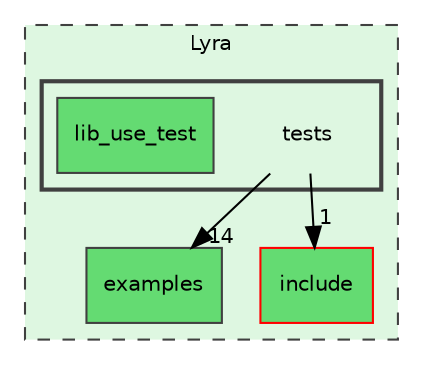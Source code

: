 digraph "Lyra/tests"
{
 // INTERACTIVE_SVG=YES
 // LATEX_PDF_SIZE
  edge [fontname="Helvetica",fontsize="10",labelfontname="Helvetica",labelfontsize="10"];
  node [fontname="Helvetica",fontsize="10",shape=record];
  compound=true
  subgraph clusterdir_e1b0841462c0c9594e5307bd5dc174ad {
    graph [ bgcolor="#def7e1", pencolor="grey25", style="filled,dashed,", label="Lyra", fontname="Helvetica", fontsize="10", URL="dir_e1b0841462c0c9594e5307bd5dc174ad.html"]
  dir_9da6e56c5ff0132aef4ef296817b6291 [shape=box, label="examples", style="filled,", fillcolor="#64db72", color="grey25", URL="dir_9da6e56c5ff0132aef4ef296817b6291.html"];
  dir_eabd99c7a0b0d21b0c160e67f662f576 [shape=box, label="include", style="filled,", fillcolor="#64db72", color="red", URL="dir_eabd99c7a0b0d21b0c160e67f662f576.html"];
  subgraph clusterdir_e032744040c1565cb9da66006488204e {
    graph [ bgcolor="#def7e1", pencolor="grey25", style="filled,bold,", label="", fontname="Helvetica", fontsize="10", URL="dir_e032744040c1565cb9da66006488204e.html"]
    dir_e032744040c1565cb9da66006488204e [shape=plaintext, label="tests"];
  dir_76bc41a8f79f3cf695d71a99fd03efde [shape=box, label="lib_use_test", style="filled,", fillcolor="#64db72", color="grey25", URL="dir_76bc41a8f79f3cf695d71a99fd03efde.html"];
  }
  }
  dir_e032744040c1565cb9da66006488204e->dir_9da6e56c5ff0132aef4ef296817b6291 [headlabel="14", labeldistance=1.5 headhref="dir_000013_000002.html"];
  dir_e032744040c1565cb9da66006488204e->dir_eabd99c7a0b0d21b0c160e67f662f576 [headlabel="1", labeldistance=1.5 headhref="dir_000013_000003.html"];
}

